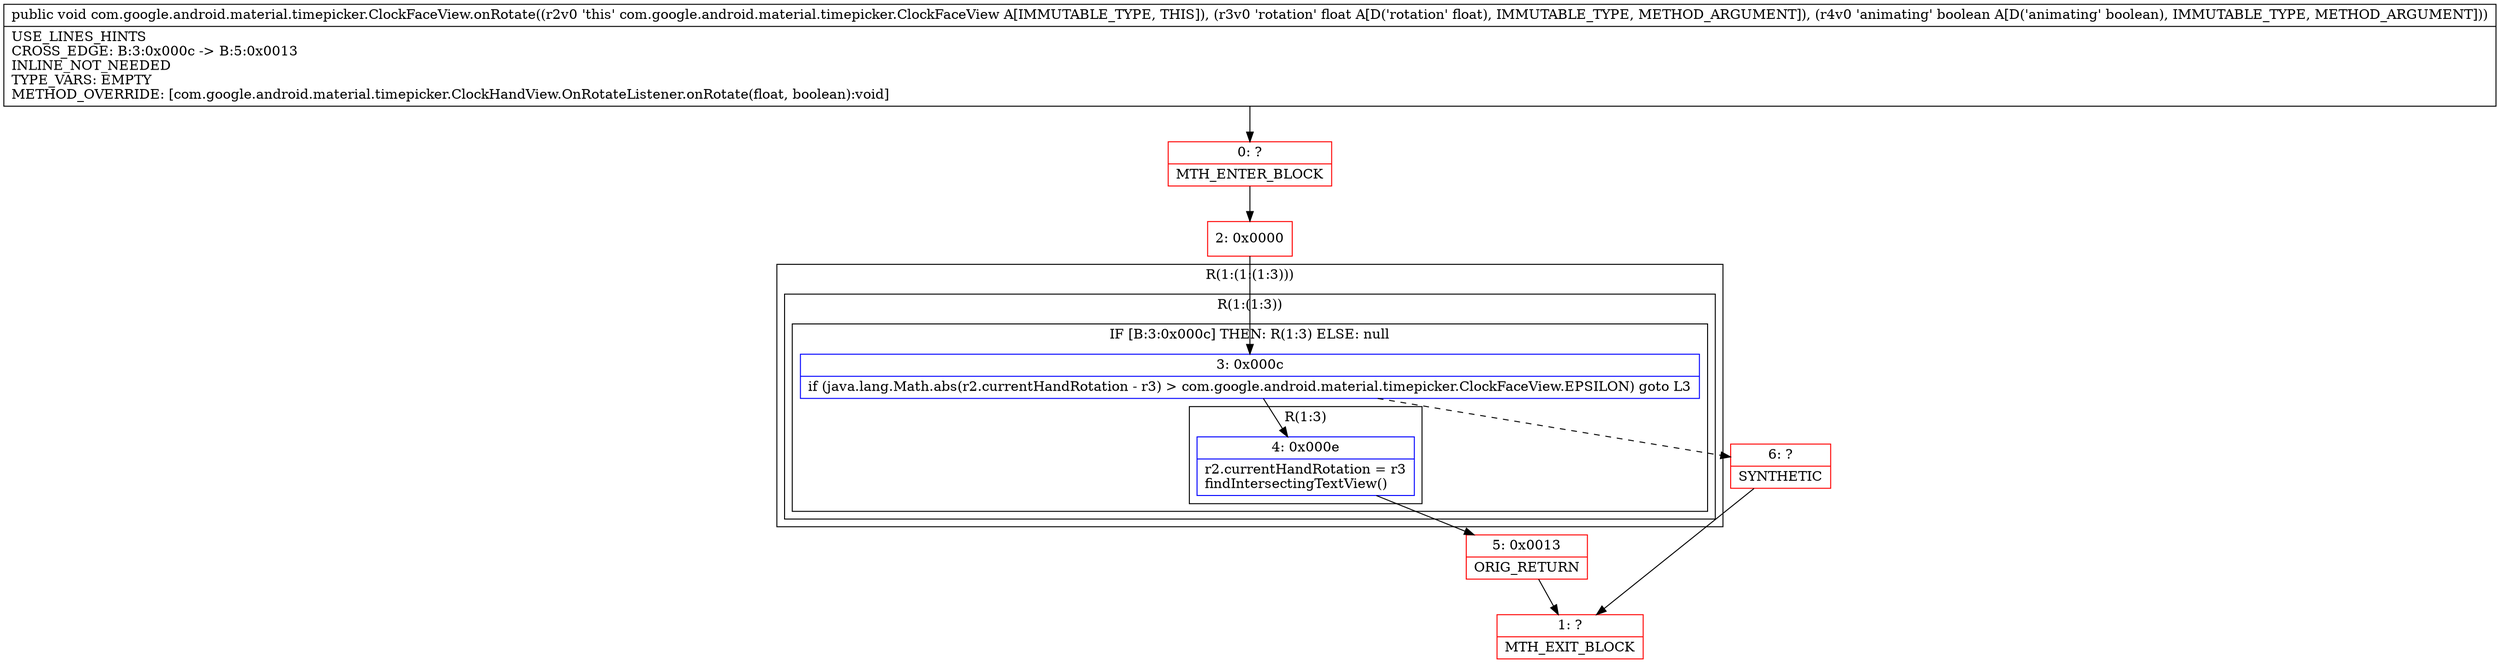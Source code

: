 digraph "CFG forcom.google.android.material.timepicker.ClockFaceView.onRotate(FZ)V" {
subgraph cluster_Region_1712194128 {
label = "R(1:(1:(1:3)))";
node [shape=record,color=blue];
subgraph cluster_Region_383643550 {
label = "R(1:(1:3))";
node [shape=record,color=blue];
subgraph cluster_IfRegion_579751668 {
label = "IF [B:3:0x000c] THEN: R(1:3) ELSE: null";
node [shape=record,color=blue];
Node_3 [shape=record,label="{3\:\ 0x000c|if (java.lang.Math.abs(r2.currentHandRotation \- r3) \> com.google.android.material.timepicker.ClockFaceView.EPSILON) goto L3\l}"];
subgraph cluster_Region_1514081289 {
label = "R(1:3)";
node [shape=record,color=blue];
Node_4 [shape=record,label="{4\:\ 0x000e|r2.currentHandRotation = r3\lfindIntersectingTextView()\l}"];
}
}
}
}
Node_0 [shape=record,color=red,label="{0\:\ ?|MTH_ENTER_BLOCK\l}"];
Node_2 [shape=record,color=red,label="{2\:\ 0x0000}"];
Node_5 [shape=record,color=red,label="{5\:\ 0x0013|ORIG_RETURN\l}"];
Node_1 [shape=record,color=red,label="{1\:\ ?|MTH_EXIT_BLOCK\l}"];
Node_6 [shape=record,color=red,label="{6\:\ ?|SYNTHETIC\l}"];
MethodNode[shape=record,label="{public void com.google.android.material.timepicker.ClockFaceView.onRotate((r2v0 'this' com.google.android.material.timepicker.ClockFaceView A[IMMUTABLE_TYPE, THIS]), (r3v0 'rotation' float A[D('rotation' float), IMMUTABLE_TYPE, METHOD_ARGUMENT]), (r4v0 'animating' boolean A[D('animating' boolean), IMMUTABLE_TYPE, METHOD_ARGUMENT]))  | USE_LINES_HINTS\lCROSS_EDGE: B:3:0x000c \-\> B:5:0x0013\lINLINE_NOT_NEEDED\lTYPE_VARS: EMPTY\lMETHOD_OVERRIDE: [com.google.android.material.timepicker.ClockHandView.OnRotateListener.onRotate(float, boolean):void]\l}"];
MethodNode -> Node_0;Node_3 -> Node_4;
Node_3 -> Node_6[style=dashed];
Node_4 -> Node_5;
Node_0 -> Node_2;
Node_2 -> Node_3;
Node_5 -> Node_1;
Node_6 -> Node_1;
}

